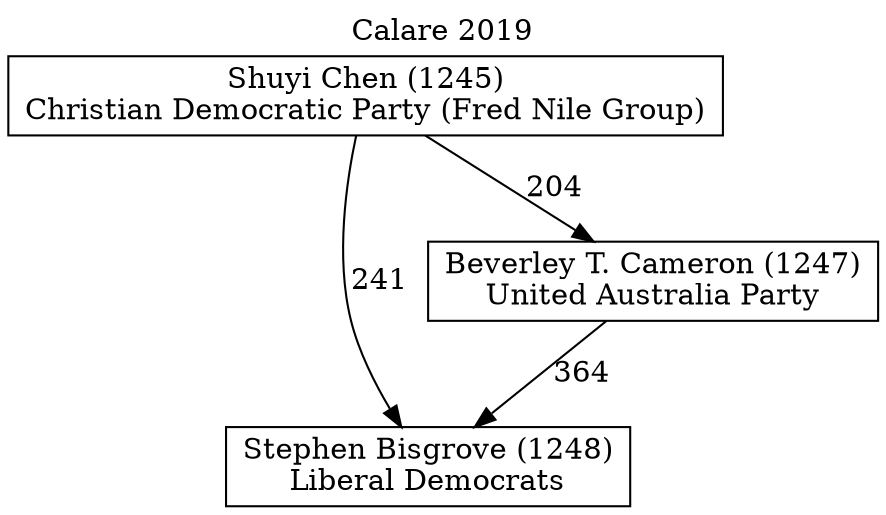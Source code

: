 // House preference flow
digraph "Stephen Bisgrove (1248)_Calare_2019" {
	graph [label="Calare 2019" labelloc=t mclimit=10]
	node [shape=box]
	"Stephen Bisgrove (1248)" [label="Stephen Bisgrove (1248)
Liberal Democrats"]
	"Beverley T. Cameron (1247)" [label="Beverley T. Cameron (1247)
United Australia Party"]
	"Shuyi Chen (1245)" [label="Shuyi Chen (1245)
Christian Democratic Party (Fred Nile Group)"]
	"Beverley T. Cameron (1247)" -> "Stephen Bisgrove (1248)" [label=364]
	"Shuyi Chen (1245)" -> "Beverley T. Cameron (1247)" [label=204]
	"Shuyi Chen (1245)" -> "Stephen Bisgrove (1248)" [label=241]
}
